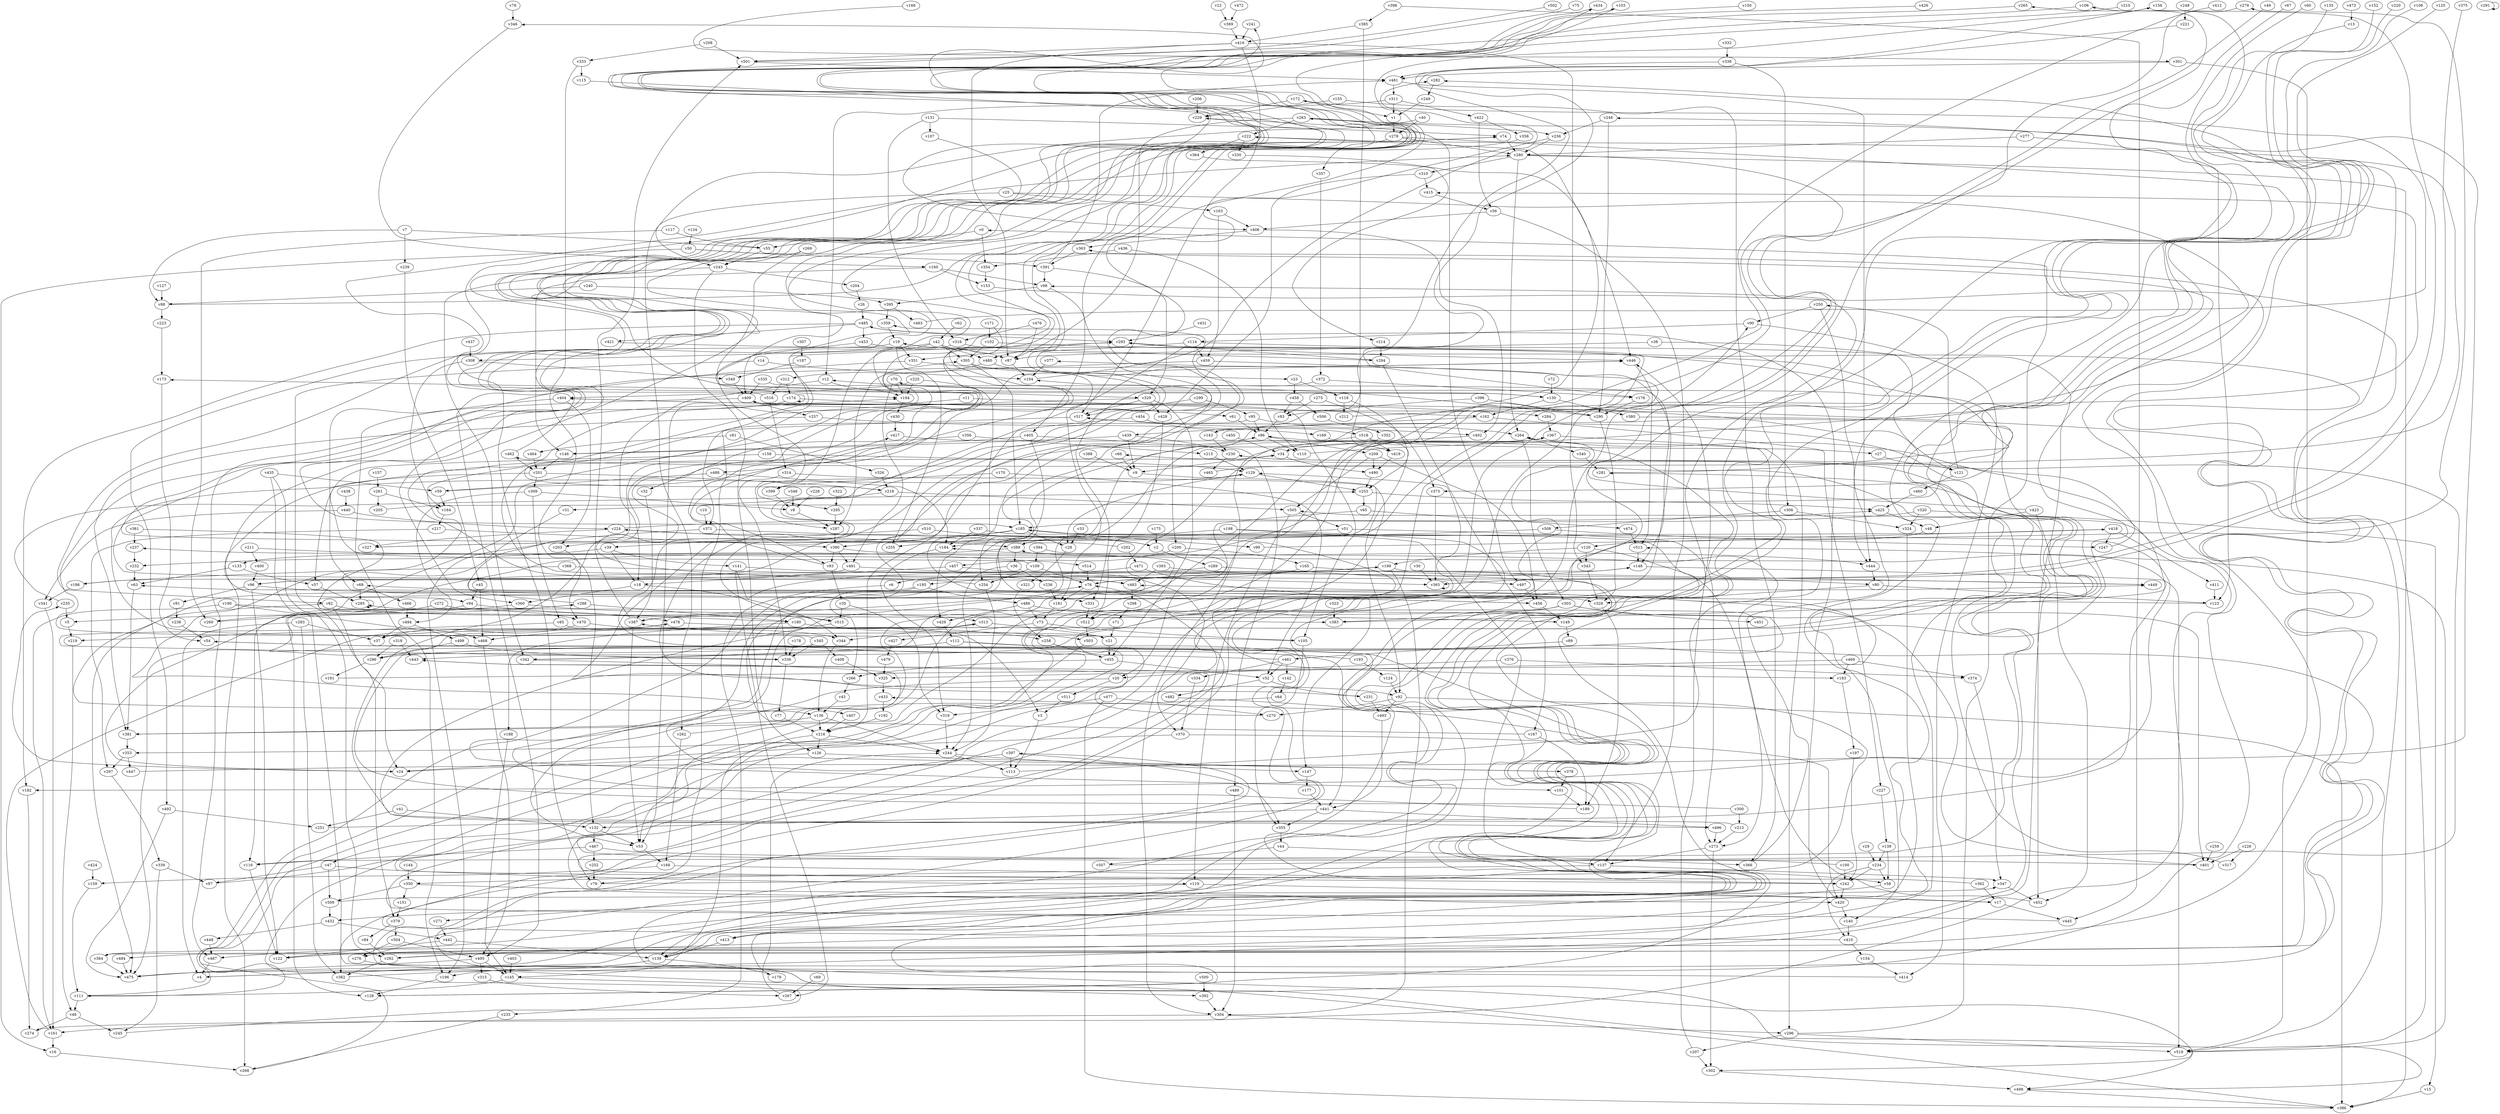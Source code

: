 // Benchmark game 779 - 520 vertices
// time_bound: 215
// targets: v69
digraph G {
    v0 [name="v0", player=1];
    v1 [name="v1", player=0];
    v2 [name="v2", player=1];
    v3 [name="v3", player=1];
    v4 [name="v4", player=1];
    v5 [name="v5", player=0];
    v6 [name="v6", player=0];
    v7 [name="v7", player=0];
    v8 [name="v8", player=1];
    v9 [name="v9", player=1];
    v10 [name="v10", player=1];
    v11 [name="v11", player=1];
    v12 [name="v12", player=0];
    v13 [name="v13", player=0];
    v14 [name="v14", player=0];
    v15 [name="v15", player=1];
    v16 [name="v16", player=1];
    v17 [name="v17", player=0];
    v18 [name="v18", player=1];
    v19 [name="v19", player=0];
    v20 [name="v20", player=0];
    v21 [name="v21", player=0];
    v22 [name="v22", player=0];
    v23 [name="v23", player=0];
    v24 [name="v24", player=1];
    v25 [name="v25", player=0];
    v26 [name="v26", player=0];
    v27 [name="v27", player=0];
    v28 [name="v28", player=0];
    v29 [name="v29", player=1];
    v30 [name="v30", player=0];
    v31 [name="v31", player=1];
    v32 [name="v32", player=0];
    v33 [name="v33", player=0];
    v34 [name="v34", player=0];
    v35 [name="v35", player=1];
    v36 [name="v36", player=1];
    v37 [name="v37", player=0];
    v38 [name="v38", player=0];
    v39 [name="v39", player=0];
    v40 [name="v40", player=0];
    v41 [name="v41", player=1];
    v42 [name="v42", player=1];
    v43 [name="v43", player=1];
    v44 [name="v44", player=0];
    v45 [name="v45", player=0];
    v46 [name="v46", player=1];
    v47 [name="v47", player=1];
    v48 [name="v48", player=0];
    v49 [name="v49", player=1];
    v50 [name="v50", player=1];
    v51 [name="v51", player=1];
    v52 [name="v52", player=1];
    v53 [name="v53", player=1];
    v54 [name="v54", player=0];
    v55 [name="v55", player=1];
    v56 [name="v56", player=0];
    v57 [name="v57", player=1];
    v58 [name="v58", player=1];
    v59 [name="v59", player=0];
    v60 [name="v60", player=1];
    v61 [name="v61", player=1];
    v62 [name="v62", player=0];
    v63 [name="v63", player=0];
    v64 [name="v64", player=0];
    v65 [name="v65", player=0];
    v66 [name="v66", player=0];
    v67 [name="v67", player=0];
    v68 [name="v68", player=0];
    v69 [name="v69", player=0, target=1];
    v70 [name="v70", player=1];
    v71 [name="v71", player=0];
    v72 [name="v72", player=1];
    v73 [name="v73", player=1];
    v74 [name="v74", player=1];
    v75 [name="v75", player=0];
    v76 [name="v76", player=1];
    v77 [name="v77", player=0];
    v78 [name="v78", player=1];
    v79 [name="v79", player=1];
    v80 [name="v80", player=1];
    v81 [name="v81", player=1];
    v82 [name="v82", player=0];
    v83 [name="v83", player=1];
    v84 [name="v84", player=0];
    v85 [name="v85", player=1];
    v86 [name="v86", player=1];
    v87 [name="v87", player=0];
    v88 [name="v88", player=0];
    v89 [name="v89", player=1];
    v90 [name="v90", player=1];
    v91 [name="v91", player=0];
    v92 [name="v92", player=0];
    v93 [name="v93", player=0];
    v94 [name="v94", player=1];
    v95 [name="v95", player=1];
    v96 [name="v96", player=0];
    v97 [name="v97", player=0];
    v98 [name="v98", player=0];
    v99 [name="v99", player=0];
    v100 [name="v100", player=0];
    v101 [name="v101", player=1];
    v102 [name="v102", player=1];
    v103 [name="v103", player=1];
    v104 [name="v104", player=1];
    v105 [name="v105", player=0];
    v106 [name="v106", player=1];
    v107 [name="v107", player=1];
    v108 [name="v108", player=0];
    v109 [name="v109", player=0];
    v110 [name="v110", player=1];
    v111 [name="v111", player=1];
    v112 [name="v112", player=0];
    v113 [name="v113", player=0];
    v114 [name="v114", player=0];
    v115 [name="v115", player=0];
    v116 [name="v116", player=0];
    v117 [name="v117", player=1];
    v118 [name="v118", player=1];
    v119 [name="v119", player=0];
    v120 [name="v120", player=0];
    v121 [name="v121", player=0];
    v122 [name="v122", player=0];
    v123 [name="v123", player=0];
    v124 [name="v124", player=1];
    v125 [name="v125", player=0];
    v126 [name="v126", player=1];
    v127 [name="v127", player=0];
    v128 [name="v128", player=0];
    v129 [name="v129", player=1];
    v130 [name="v130", player=0];
    v131 [name="v131", player=0];
    v132 [name="v132", player=1];
    v133 [name="v133", player=0];
    v134 [name="v134", player=1];
    v135 [name="v135", player=0];
    v136 [name="v136", player=1];
    v137 [name="v137", player=1];
    v138 [name="v138", player=0];
    v139 [name="v139", player=0];
    v140 [name="v140", player=0];
    v141 [name="v141", player=0];
    v142 [name="v142", player=0];
    v143 [name="v143", player=0];
    v144 [name="v144", player=0];
    v145 [name="v145", player=1];
    v146 [name="v146", player=1];
    v147 [name="v147", player=1];
    v148 [name="v148", player=0];
    v149 [name="v149", player=0];
    v150 [name="v150", player=0];
    v151 [name="v151", player=0];
    v152 [name="v152", player=1];
    v153 [name="v153", player=1];
    v154 [name="v154", player=1];
    v155 [name="v155", player=0];
    v156 [name="v156", player=0];
    v157 [name="v157", player=0];
    v158 [name="v158", player=1];
    v159 [name="v159", player=1];
    v160 [name="v160", player=1];
    v161 [name="v161", player=0];
    v162 [name="v162", player=1];
    v163 [name="v163", player=1];
    v164 [name="v164", player=0];
    v165 [name="v165", player=0];
    v166 [name="v166", player=1];
    v167 [name="v167", player=0];
    v168 [name="v168", player=0];
    v169 [name="v169", player=1];
    v170 [name="v170", player=1];
    v171 [name="v171", player=1];
    v172 [name="v172", player=0];
    v173 [name="v173", player=0];
    v174 [name="v174", player=0];
    v175 [name="v175", player=1];
    v176 [name="v176", player=0];
    v177 [name="v177", player=1];
    v178 [name="v178", player=0];
    v179 [name="v179", player=1];
    v180 [name="v180", player=1];
    v181 [name="v181", player=0];
    v182 [name="v182", player=1];
    v183 [name="v183", player=1];
    v184 [name="v184", player=1];
    v185 [name="v185", player=0];
    v186 [name="v186", player=0];
    v187 [name="v187", player=1];
    v188 [name="v188", player=1];
    v189 [name="v189", player=1];
    v190 [name="v190", player=1];
    v191 [name="v191", player=0];
    v192 [name="v192", player=1];
    v193 [name="v193", player=1];
    v194 [name="v194", player=0];
    v195 [name="v195", player=0];
    v196 [name="v196", player=0];
    v197 [name="v197", player=0];
    v198 [name="v198", player=0];
    v199 [name="v199", player=1];
    v200 [name="v200", player=1];
    v201 [name="v201", player=1];
    v202 [name="v202", player=0];
    v203 [name="v203", player=1];
    v204 [name="v204", player=0];
    v205 [name="v205", player=0];
    v206 [name="v206", player=1];
    v207 [name="v207", player=0];
    v208 [name="v208", player=1];
    v209 [name="v209", player=1];
    v210 [name="v210", player=1];
    v211 [name="v211", player=1];
    v212 [name="v212", player=1];
    v213 [name="v213", player=0];
    v214 [name="v214", player=0];
    v215 [name="v215", player=1];
    v216 [name="v216", player=0];
    v217 [name="v217", player=0];
    v218 [name="v218", player=0];
    v219 [name="v219", player=1];
    v220 [name="v220", player=0];
    v221 [name="v221", player=0];
    v222 [name="v222", player=1];
    v223 [name="v223", player=0];
    v224 [name="v224", player=1];
    v225 [name="v225", player=0];
    v226 [name="v226", player=1];
    v227 [name="v227", player=1];
    v228 [name="v228", player=1];
    v229 [name="v229", player=1];
    v230 [name="v230", player=0];
    v231 [name="v231", player=0];
    v232 [name="v232", player=0];
    v233 [name="v233", player=0];
    v234 [name="v234", player=1];
    v235 [name="v235", player=1];
    v236 [name="v236", player=0];
    v237 [name="v237", player=0];
    v238 [name="v238", player=1];
    v239 [name="v239", player=1];
    v240 [name="v240", player=1];
    v241 [name="v241", player=1];
    v242 [name="v242", player=0];
    v243 [name="v243", player=1];
    v244 [name="v244", player=0];
    v245 [name="v245", player=0];
    v246 [name="v246", player=1];
    v247 [name="v247", player=1];
    v248 [name="v248", player=1];
    v249 [name="v249", player=0];
    v250 [name="v250", player=1];
    v251 [name="v251", player=0];
    v252 [name="v252", player=0];
    v253 [name="v253", player=1];
    v254 [name="v254", player=0];
    v255 [name="v255", player=1];
    v256 [name="v256", player=0];
    v257 [name="v257", player=1];
    v258 [name="v258", player=0];
    v259 [name="v259", player=1];
    v260 [name="v260", player=1];
    v261 [name="v261", player=1];
    v262 [name="v262", player=1];
    v263 [name="v263", player=0];
    v264 [name="v264", player=1];
    v265 [name="v265", player=1];
    v266 [name="v266", player=0];
    v267 [name="v267", player=1];
    v268 [name="v268", player=1];
    v269 [name="v269", player=0];
    v270 [name="v270", player=1];
    v271 [name="v271", player=0];
    v272 [name="v272", player=0];
    v273 [name="v273", player=1];
    v274 [name="v274", player=0];
    v275 [name="v275", player=1];
    v276 [name="v276", player=0];
    v277 [name="v277", player=0];
    v278 [name="v278", player=0];
    v279 [name="v279", player=0];
    v280 [name="v280", player=1];
    v281 [name="v281", player=0];
    v282 [name="v282", player=1];
    v283 [name="v283", player=0];
    v284 [name="v284", player=0];
    v285 [name="v285", player=1];
    v286 [name="v286", player=1];
    v287 [name="v287", player=1];
    v288 [name="v288", player=0];
    v289 [name="v289", player=1];
    v290 [name="v290", player=1];
    v291 [name="v291", player=0];
    v292 [name="v292", player=0];
    v293 [name="v293", player=0];
    v294 [name="v294", player=0];
    v295 [name="v295", player=1];
    v296 [name="v296", player=0];
    v297 [name="v297", player=0];
    v298 [name="v298", player=1];
    v299 [name="v299", player=0];
    v300 [name="v300", player=0];
    v301 [name="v301", player=0];
    v302 [name="v302", player=1];
    v303 [name="v303", player=0];
    v304 [name="v304", player=0];
    v305 [name="v305", player=1];
    v306 [name="v306", player=0];
    v307 [name="v307", player=1];
    v308 [name="v308", player=1];
    v309 [name="v309", player=0];
    v310 [name="v310", player=0];
    v311 [name="v311", player=0];
    v312 [name="v312", player=0];
    v313 [name="v313", player=1];
    v314 [name="v314", player=0];
    v315 [name="v315", player=0];
    v316 [name="v316", player=1];
    v317 [name="v317", player=0];
    v318 [name="v318", player=1];
    v319 [name="v319", player=0];
    v320 [name="v320", player=1];
    v321 [name="v321", player=1];
    v322 [name="v322", player=1];
    v323 [name="v323", player=0];
    v324 [name="v324", player=0];
    v325 [name="v325", player=1];
    v326 [name="v326", player=0];
    v327 [name="v327", player=0];
    v328 [name="v328", player=0];
    v329 [name="v329", player=1];
    v330 [name="v330", player=0];
    v331 [name="v331", player=0];
    v332 [name="v332", player=0];
    v333 [name="v333", player=0];
    v334 [name="v334", player=1];
    v335 [name="v335", player=1];
    v336 [name="v336", player=0];
    v337 [name="v337", player=0];
    v338 [name="v338", player=1];
    v339 [name="v339", player=1];
    v340 [name="v340", player=0];
    v341 [name="v341", player=0];
    v342 [name="v342", player=1];
    v343 [name="v343", player=1];
    v344 [name="v344", player=0];
    v345 [name="v345", player=1];
    v346 [name="v346", player=1];
    v347 [name="v347", player=1];
    v348 [name="v348", player=1];
    v349 [name="v349", player=0];
    v350 [name="v350", player=0];
    v351 [name="v351", player=1];
    v352 [name="v352", player=0];
    v353 [name="v353", player=1];
    v354 [name="v354", player=1];
    v355 [name="v355", player=0];
    v356 [name="v356", player=1];
    v357 [name="v357", player=0];
    v358 [name="v358", player=0];
    v359 [name="v359", player=1];
    v360 [name="v360", player=1];
    v361 [name="v361", player=1];
    v362 [name="v362", player=1];
    v363 [name="v363", player=1];
    v364 [name="v364", player=1];
    v365 [name="v365", player=0];
    v366 [name="v366", player=0];
    v367 [name="v367", player=0];
    v368 [name="v368", player=1];
    v369 [name="v369", player=0];
    v370 [name="v370", player=1];
    v371 [name="v371", player=1];
    v372 [name="v372", player=1];
    v373 [name="v373", player=1];
    v374 [name="v374", player=1];
    v375 [name="v375", player=0];
    v376 [name="v376", player=0];
    v377 [name="v377", player=0];
    v378 [name="v378", player=0];
    v379 [name="v379", player=0];
    v380 [name="v380", player=0];
    v381 [name="v381", player=0];
    v382 [name="v382", player=0];
    v383 [name="v383", player=0];
    v384 [name="v384", player=0];
    v385 [name="v385", player=1];
    v386 [name="v386", player=0];
    v387 [name="v387", player=0];
    v388 [name="v388", player=1];
    v389 [name="v389", player=0];
    v390 [name="v390", player=1];
    v391 [name="v391", player=0];
    v392 [name="v392", player=1];
    v393 [name="v393", player=1];
    v394 [name="v394", player=1];
    v395 [name="v395", player=1];
    v396 [name="v396", player=1];
    v397 [name="v397", player=0];
    v398 [name="v398", player=0];
    v399 [name="v399", player=1];
    v400 [name="v400", player=0];
    v401 [name="v401", player=1];
    v402 [name="v402", player=1];
    v403 [name="v403", player=1];
    v404 [name="v404", player=1];
    v405 [name="v405", player=0];
    v406 [name="v406", player=0];
    v407 [name="v407", player=0];
    v408 [name="v408", player=1];
    v409 [name="v409", player=0];
    v410 [name="v410", player=1];
    v411 [name="v411", player=1];
    v412 [name="v412", player=1];
    v413 [name="v413", player=1];
    v414 [name="v414", player=1];
    v415 [name="v415", player=1];
    v416 [name="v416", player=1];
    v417 [name="v417", player=1];
    v418 [name="v418", player=0];
    v419 [name="v419", player=1];
    v420 [name="v420", player=0];
    v421 [name="v421", player=0];
    v422 [name="v422", player=0];
    v423 [name="v423", player=0];
    v424 [name="v424", player=0];
    v425 [name="v425", player=0];
    v426 [name="v426", player=1];
    v427 [name="v427", player=1];
    v428 [name="v428", player=0];
    v429 [name="v429", player=1];
    v430 [name="v430", player=0];
    v431 [name="v431", player=0];
    v432 [name="v432", player=0];
    v433 [name="v433", player=0];
    v434 [name="v434", player=0];
    v435 [name="v435", player=0];
    v436 [name="v436", player=1];
    v437 [name="v437", player=0];
    v438 [name="v438", player=1];
    v439 [name="v439", player=1];
    v440 [name="v440", player=0];
    v441 [name="v441", player=0];
    v442 [name="v442", player=1];
    v443 [name="v443", player=1];
    v444 [name="v444", player=0];
    v445 [name="v445", player=1];
    v446 [name="v446", player=0];
    v447 [name="v447", player=1];
    v448 [name="v448", player=1];
    v449 [name="v449", player=0];
    v450 [name="v450", player=1];
    v451 [name="v451", player=0];
    v452 [name="v452", player=1];
    v453 [name="v453", player=0];
    v454 [name="v454", player=0];
    v455 [name="v455", player=0];
    v456 [name="v456", player=0];
    v457 [name="v457", player=0];
    v458 [name="v458", player=1];
    v459 [name="v459", player=0];
    v460 [name="v460", player=0];
    v461 [name="v461", player=1];
    v462 [name="v462", player=1];
    v463 [name="v463", player=0];
    v464 [name="v464", player=0];
    v465 [name="v465", player=1];
    v466 [name="v466", player=1];
    v467 [name="v467", player=1];
    v468 [name="v468", player=1];
    v469 [name="v469", player=0];
    v470 [name="v470", player=0];
    v471 [name="v471", player=0];
    v472 [name="v472", player=0];
    v473 [name="v473", player=1];
    v474 [name="v474", player=1];
    v475 [name="v475", player=0];
    v476 [name="v476", player=0];
    v477 [name="v477", player=1];
    v478 [name="v478", player=1];
    v479 [name="v479", player=0];
    v480 [name="v480", player=1];
    v481 [name="v481", player=1];
    v482 [name="v482", player=1];
    v483 [name="v483", player=1];
    v484 [name="v484", player=0];
    v485 [name="v485", player=0];
    v486 [name="v486", player=0];
    v487 [name="v487", player=0];
    v488 [name="v488", player=1];
    v489 [name="v489", player=1];
    v490 [name="v490", player=1];
    v491 [name="v491", player=0];
    v492 [name="v492", player=1];
    v493 [name="v493", player=1];
    v494 [name="v494", player=1];
    v495 [name="v495", player=1];
    v496 [name="v496", player=1];
    v497 [name="v497", player=1];
    v498 [name="v498", player=1];
    v499 [name="v499", player=0];
    v500 [name="v500", player=0];
    v501 [name="v501", player=0];
    v502 [name="v502", player=1];
    v503 [name="v503", player=1];
    v504 [name="v504", player=0];
    v505 [name="v505", player=0];
    v506 [name="v506", player=0];
    v507 [name="v507", player=0];
    v508 [name="v508", player=0];
    v509 [name="v509", player=1];
    v510 [name="v510", player=1];
    v511 [name="v511", player=0];
    v512 [name="v512", player=1];
    v513 [name="v513", player=1];
    v514 [name="v514", player=0];
    v515 [name="v515", player=0];
    v516 [name="v516", player=0];
    v517 [name="v517", player=1];
    v518 [name="v518", player=1];
    v519 [name="v519", player=1];

    v0 -> v55;
    v1 -> v278;
    v2 -> v289;
    v3 -> v113;
    v4 -> v185 [constraint="t >= 3"];
    v5 -> v219;
    v6 -> v199 [constraint="t >= 1"];
    v7 -> v55;
    v8 -> v287;
    v9 -> v327 [constraint="t >= 4"];
    v10 -> v371;
    v11 -> v162;
    v12 -> v18;
    v13 -> v292 [constraint="t mod 2 == 0"];
    v14 -> v24;
    v15 -> v386;
    v16 -> v268;
    v17 -> v445;
    v18 -> v360;
    v19 -> v351;
    v20 -> v53 [constraint="t < 11"];
    v21 -> v129 [constraint="t mod 4 == 3"];
    v22 -> v369;
    v23 -> v118;
    v24 -> v235 [constraint="t < 10"];
    v25 -> v143 [constraint="t < 10"];
    v26 -> v485;
    v27 -> v121;
    v28 -> v321;
    v29 -> v234;
    v30 -> v365;
    v31 -> v456 [constraint="t mod 5 == 3"];
    v32 -> v387;
    v33 -> v28;
    v34 -> v490;
    v35 -> v515;
    v36 -> v244;
    v37 -> v404 [constraint="t < 7"];
    v38 -> v452;
    v39 -> v232;
    v40 -> v243 [constraint="t mod 5 == 1"];
    v41 -> v132;
    v42 -> v492;
    v43 -> v136;
    v44 -> v366;
    v45 -> v94;
    v46 -> v245;
    v47 -> v97;
    v48 -> v498 [constraint="t >= 5"];
    v49 -> v420 [constraint="t >= 4"];
    v50 -> v475 [constraint="t < 10"];
    v51 -> v255;
    v52 -> v231;
    v53 -> v168;
    v54 -> v58 [constraint="t < 15"];
    v55 -> v243;
    v56 -> v137;
    v57 -> v285;
    v58 -> v4 [constraint="t >= 4"];
    v59 -> v417 [constraint="t < 11"];
    v60 -> v487 [constraint="t < 7"];
    v61 -> v86;
    v62 -> v42;
    v63 -> v381;
    v64 -> v101 [constraint="t < 12"];
    v65 -> v474;
    v66 -> v9;
    v67 -> v276 [constraint="t < 7"];
    v68 -> v285;
    v69 -> v267;
    v70 -> v491;
    v71 -> v21;
    v72 -> v130;
    v73 -> v105;
    v74 -> v329 [constraint="t mod 2 == 0"];
    v75 -> v82 [constraint="t mod 2 == 1"];
    v76 -> v181;
    v77 -> v216;
    v78 -> v346;
    v79 -> v433 [constraint="t < 12"];
    v80 -> v328;
    v81 -> v326;
    v82 -> v379;
    v83 -> v86;
    v84 -> v292;
    v85 -> v219;
    v86 -> v110;
    v87 -> v104;
    v88 -> v346 [constraint="t mod 2 == 1"];
    v89 -> v461 [constraint="t mod 2 == 0"];
    v90 -> v414;
    v91 -> v238;
    v92 -> v493;
    v93 -> v229 [constraint="t mod 3 == 0"];
    v94 -> v478;
    v95 -> v264;
    v96 -> v122;
    v97 -> v224 [constraint="t >= 1"];
    v98 -> v405;
    v99 -> v279 [constraint="t >= 1"];
    v100 -> v76 [constraint="t mod 4 == 3"];
    v101 -> v189;
    v102 -> v413 [constraint="t < 15"];
    v103 -> v218 [constraint="t mod 5 == 3"];
    v104 -> v282 [constraint="t mod 5 == 2"];
    v105 -> v387 [constraint="t >= 1"];
    v106 -> v488 [constraint="t >= 3"];
    v107 -> v130 [constraint="t >= 3"];
    v108 -> v384 [constraint="t >= 1"];
    v109 -> v194 [constraint="t >= 4"];
    v110 -> v246 [constraint="t mod 3 == 2"];
    v111 -> v367 [constraint="t < 5"];
    v112 -> v484 [constraint="t >= 1"];
    v113 -> v86 [constraint="t >= 4"];
    v114 -> v459;
    v115 -> v194 [constraint="t >= 5"];
    v116 -> v122;
    v117 -> v260;
    v118 -> v253;
    v119 -> v271;
    v120 -> v199;
    v121 -> v250;
    v122 -> v281 [constraint="t mod 2 == 1"];
    v123 -> v359 [constraint="t < 15"];
    v124 -> v92;
    v125 -> v519 [constraint="t mod 5 == 1"];
    v126 -> v24;
    v127 -> v88;
    v128 -> v63 [constraint="t mod 2 == 0"];
    v129 -> v28;
    v130 -> v380;
    v131 -> v74;
    v132 -> v467;
    v133 -> v57;
    v134 -> v50;
    v135 -> v139 [constraint="t mod 5 == 3"];
    v136 -> v216;
    v137 -> v350;
    v138 -> v58;
    v139 -> v179;
    v140 -> v410;
    v141 -> v139 [constraint="t < 13"];
    v142 -> v64;
    v143 -> v230;
    v144 -> v350;
    v145 -> v111;
    v146 -> v201;
    v147 -> v177;
    v148 -> v76;
    v149 -> v449 [constraint="t >= 4"];
    v150 -> v483 [constraint="t < 7"];
    v151 -> v379;
    v152 -> v37 [constraint="t < 10"];
    v153 -> v519 [constraint="t >= 4"];
    v154 -> v414;
    v155 -> v229;
    v156 -> v176 [constraint="t < 6"];
    v157 -> v261;
    v158 -> v129;
    v159 -> v111;
    v160 -> v153;
    v161 -> v478 [constraint="t mod 5 == 4"];
    v162 -> v227;
    v163 -> v406;
    v164 -> v217;
    v165 -> v6;
    v166 -> v301 [constraint="t >= 1"];
    v167 -> v76 [constraint="t < 15"];
    v168 -> v242;
    v169 -> v419;
    v170 -> v52;
    v171 -> v93 [constraint="t mod 4 == 1"];
    v172 -> v229;
    v173 -> v54;
    v174 -> v61;
    v175 -> v2;
    v176 -> v290;
    v177 -> v441;
    v178 -> v336;
    v179 -> v54 [constraint="t >= 4"];
    v180 -> v503;
    v181 -> v73;
    v182 -> v274;
    v183 -> v197;
    v184 -> v319;
    v185 -> v28;
    v186 -> v341;
    v187 -> v349;
    v188 -> v145;
    v189 -> v418 [constraint="t < 12"];
    v190 -> v468 [constraint="t >= 3"];
    v191 -> v68 [constraint="t >= 2"];
    v192 -> v216;
    v193 -> v241 [constraint="t < 14"];
    v194 -> v430;
    v195 -> v136 [constraint="t >= 3"];
    v196 -> v128;
    v197 -> v242;
    v198 -> v183 [constraint="t >= 5"];
    v199 -> v304;
    v200 -> v457;
    v201 -> v309;
    v202 -> v103 [constraint="t mod 4 == 0"];
    v203 -> v470;
    v204 -> v26;
    v205 -> v363 [constraint="t < 9"];
    v206 -> v229;
    v207 -> v446;
    v208 -> v501;
    v209 -> v490;
    v210 -> v92 [constraint="t >= 3"];
    v211 -> v514 [constraint="t mod 4 == 0"];
    v212 -> v415 [constraint="t mod 5 == 2"];
    v213 -> v446 [constraint="t < 15"];
    v214 -> v294;
    v215 -> v129;
    v216 -> v126;
    v217 -> v297;
    v218 -> v31;
    v219 -> v46;
    v220 -> v286 [constraint="t mod 2 == 1"];
    v221 -> v328 [constraint="t mod 2 == 0"];
    v222 -> v364;
    v223 -> v173;
    v224 -> v425 [constraint="t >= 1"];
    v225 -> v404;
    v226 -> v401;
    v227 -> v138;
    v228 -> v8;
    v229 -> v407 [constraint="t < 10"];
    v230 -> v116 [constraint="t >= 2"];
    v231 -> v156 [constraint="t >= 5"];
    v232 -> v63;
    v233 -> v268;
    v234 -> v242;
    v235 -> v253 [constraint="t >= 4"];
    v236 -> v293 [constraint="t mod 2 == 0"];
    v237 -> v232;
    v238 -> v54;
    v239 -> v45;
    v240 -> v395;
    v241 -> v416;
    v242 -> v420;
    v243 -> v204;
    v244 -> v147;
    v245 -> v367 [constraint="t mod 2 == 1"];
    v246 -> v256;
    v247 -> v230 [constraint="t >= 2"];
    v248 -> v221;
    v249 -> v1;
    v250 -> v444;
    v251 -> v264 [constraint="t mod 5 == 2"];
    v252 -> v79;
    v253 -> v425 [constraint="t < 7"];
    v254 -> v173 [constraint="t < 11"];
    v255 -> v86;
    v256 -> v186 [constraint="t < 12"];
    v257 -> v381;
    v258 -> v455;
    v259 -> v401;
    v260 -> v288 [constraint="t < 11"];
    v261 -> v205;
    v262 -> v184 [constraint="t mod 3 == 1"];
    v263 -> v87;
    v264 -> v340;
    v265 -> v94 [constraint="t mod 5 == 2"];
    v266 -> v43;
    v267 -> v244;
    v268 -> v104 [constraint="t >= 4"];
    v269 -> v243;
    v270 -> v443 [constraint="t mod 3 == 2"];
    v271 -> v442;
    v272 -> v180;
    v273 -> v302;
    v274 -> v505 [constraint="t >= 3"];
    v275 -> v373;
    v276 -> v498 [constraint="t mod 2 == 0"];
    v277 -> v123;
    v278 -> v128 [constraint="t mod 3 == 2"];
    v279 -> v133 [constraint="t mod 2 == 0"];
    v280 -> v443 [constraint="t mod 5 == 1"];
    v281 -> v70 [constraint="t < 5"];
    v282 -> v249;
    v283 -> v37;
    v284 -> v367;
    v285 -> v285;
    v286 -> v285 [constraint="t mod 4 == 3"];
    v287 -> v390;
    v288 -> v434 [constraint="t < 7"];
    v289 -> v267;
    v290 -> v12 [constraint="t >= 2"];
    v291 -> v291 [constraint="t >= 1"];
    v292 -> v462 [constraint="t < 12"];
    v293 -> v480;
    v294 -> v293 [constraint="t >= 2"];
    v295 -> v287;
    v296 -> v0;
    v297 -> v339;
    v298 -> v71;
    v299 -> v95;
    v300 -> v313 [constraint="t >= 3"];
    v301 -> v519;
    v302 -> v498;
    v303 -> v383;
    v304 -> v296;
    v305 -> v295 [constraint="t >= 5"];
    v306 -> v324;
    v307 -> v187;
    v308 -> v164;
    v309 -> v8;
    v310 -> v428;
    v311 -> v422;
    v312 -> v516;
    v313 -> v344;
    v314 -> v47 [constraint="t mod 5 == 2"];
    v315 -> v267;
    v316 -> v294;
    v317 -> v517 [constraint="t < 9"];
    v318 -> v443;
    v319 -> v244;
    v320 -> v15;
    v321 -> v258;
    v322 -> v295;
    v323 -> v383;
    v324 -> v140;
    v325 -> v433;
    v326 -> v218;
    v327 -> v377 [constraint="t mod 3 == 0"];
    v328 -> v189;
    v329 -> v53;
    v330 -> v387 [constraint="t mod 2 == 0"];
    v331 -> v512;
    v332 -> v338;
    v333 -> v115;
    v334 -> v370;
    v335 -> v302 [constraint="t < 8"];
    v336 -> v313 [constraint="t >= 5"];
    v337 -> v182 [constraint="t < 10"];
    v338 -> v306;
    v339 -> v245;
    v340 -> v281;
    v341 -> v161;
    v342 -> v111 [constraint="t >= 3"];
    v343 -> v328;
    v344 -> v136;
    v345 -> v446 [constraint="t mod 3 == 1"];
    v346 -> v160 [constraint="t >= 5"];
    v347 -> v452;
    v348 -> v8;
    v349 -> v409;
    v350 -> v151;
    v351 -> v23;
    v352 -> v515 [constraint="t mod 3 == 1"];
    v353 -> v297;
    v354 -> v153;
    v355 -> v44;
    v356 -> v215;
    v357 -> v372;
    v358 -> v406 [constraint="t < 10"];
    v359 -> v19;
    v360 -> v515;
    v361 -> v149 [constraint="t mod 3 == 0"];
    v362 -> v90 [constraint="t mod 3 == 0"];
    v363 -> v391;
    v364 -> v214 [constraint="t >= 1"];
    v365 -> v265 [constraint="t mod 4 == 2"];
    v366 -> v106 [constraint="t mod 5 == 0"];
    v367 -> v34;
    v368 -> v186;
    v369 -> v416;
    v370 -> v24;
    v371 -> v196;
    v372 -> v331;
    v373 -> v365;
    v374 -> v347;
    v375 -> v365 [constraint="t mod 4 == 1"];
    v376 -> v374;
    v377 -> v104;
    v378 -> v101;
    v379 -> v504;
    v380 -> v373 [constraint="t < 14"];
    v381 -> v293 [constraint="t < 7"];
    v382 -> v282 [constraint="t >= 4"];
    v383 -> v389 [constraint="t >= 1"];
    v384 -> v19 [constraint="t < 10"];
    v385 -> v92;
    v386 -> v397 [constraint="t < 5"];
    v387 -> v53;
    v388 -> v9;
    v389 -> v24 [constraint="t < 8"];
    v390 -> v444;
    v391 -> v98;
    v392 -> v304;
    v393 -> v139 [constraint="t >= 4"];
    v394 -> v96 [constraint="t mod 3 == 2"];
    v395 -> v359;
    v396 -> v290;
    v397 -> v113;
    v398 -> v385;
    v399 -> v8;
    v400 -> v96;
    v401 -> v483 [constraint="t mod 4 == 2"];
    v402 -> v378 [constraint="t < 7"];
    v403 -> v145;
    v404 -> v203;
    v405 -> v254;
    v406 -> v363;
    v407 -> v216;
    v408 -> v325;
    v409 -> v257;
    v410 -> v264 [constraint="t < 7"];
    v411 -> v123;
    v412 -> v342 [constraint="t >= 3"];
    v413 -> v139;
    v414 -> v106 [constraint="t >= 2"];
    v415 -> v56;
    v416 -> v517;
    v417 -> v432 [constraint="t < 14"];
    v418 -> v247;
    v419 -> v490;
    v420 -> v140;
    v421 -> v122 [constraint="t < 12"];
    v422 -> v358;
    v423 -> v98 [constraint="t < 9"];
    v424 -> v159;
    v425 -> v48;
    v426 -> v185 [constraint="t < 11"];
    v427 -> v479;
    v428 -> v512;
    v429 -> v112;
    v430 -> v417;
    v431 -> v293;
    v432 -> v442;
    v433 -> v192;
    v434 -> v130 [constraint="t mod 3 == 1"];
    v435 -> v382;
    v436 -> v110;
    v437 -> v308;
    v438 -> v440;
    v439 -> v9;
    v440 -> v224;
    v441 -> v132;
    v442 -> v122;
    v443 -> v242 [constraint="t < 13"];
    v444 -> v80;
    v445 -> v129 [constraint="t < 15"];
    v446 -> v513;
    v447 -> v263 [constraint="t >= 5"];
    v448 -> v487;
    v449 -> v34 [constraint="t mod 5 == 3"];
    v450 -> v34;
    v451 -> v512 [constraint="t < 13"];
    v452 -> v237 [constraint="t mod 4 == 1"];
    v453 -> v409;
    v454 -> v216;
    v455 -> v266;
    v456 -> v148 [constraint="t < 12"];
    v457 -> v370;
    v458 -> v506;
    v459 -> v148;
    v460 -> v425;
    v461 -> v305 [constraint="t >= 2"];
    v462 -> v74 [constraint="t < 13"];
    v463 -> v172 [constraint="t mod 3 == 2"];
    v464 -> v201;
    v465 -> v222 [constraint="t >= 1"];
    v466 -> v494;
    v467 -> v401;
    v468 -> v495;
    v469 -> v325;
    v470 -> v344;
    v471 -> v147;
    v472 -> v369;
    v473 -> v13;
    v474 -> v513;
    v475 -> v409 [constraint="t >= 2"];
    v476 -> v87;
    v477 -> v319;
    v478 -> v258;
    v479 -> v325;
    v480 -> v312;
    v481 -> v311;
    v482 -> v413 [constraint="t >= 1"];
    v483 -> v298;
    v484 -> v475;
    v485 -> v421;
    v486 -> v429;
    v487 -> v4;
    v488 -> v184;
    v489 -> v304;
    v490 -> v253;
    v491 -> v365;
    v492 -> v251;
    v493 -> v441;
    v494 -> v499;
    v495 -> v475;
    v496 -> v273;
    v497 -> v456;
    v498 -> v386;
    v499 -> v336;
    v500 -> v392;
    v501 -> v481;
    v502 -> v501 [constraint="t < 7"];
    v503 -> v353 [constraint="t mod 5 == 0"];
    v504 -> v495;
    v505 -> v51;
    v506 -> v352;
    v507 -> v66 [constraint="t >= 4"];
    v508 -> v247;
    v509 -> v347 [constraint="t mod 4 == 0"];
    v510 -> v2;
    v511 -> v3;
    v512 -> v503;
    v513 -> v148;
    v514 -> v76;
    v515 -> v496 [constraint="t >= 4"];
    v516 -> v280 [constraint="t < 10"];
    v517 -> v79;
    v518 -> v304;
    v519 -> v513 [constraint="t mod 2 == 1"];
    v165 -> v80;
    v236 -> v181;
    v167 -> v189;
    v491 -> v96;
    v308 -> v349;
    v174 -> v174;
    v263 -> v256;
    v290 -> v328;
    v200 -> v165;
    v21 -> v455;
    v296 -> v207;
    v272 -> v260;
    v201 -> v218;
    v361 -> v237;
    v50 -> v16;
    v195 -> v266;
    v300 -> v213;
    v39 -> v141;
    v292 -> v382;
    v310 -> v415;
    v68 -> v466;
    v350 -> v17;
    v199 -> v449;
    v70 -> v194;
    v209 -> v456;
    v225 -> v194;
    v416 -> v343;
    v395 -> v463;
    v459 -> v287;
    v320 -> v324;
    v195 -> v486;
    v7 -> v239;
    v112 -> v441;
    v102 -> v305;
    v296 -> v519;
    v96 -> v91;
    v92 -> v270;
    v478 -> v468;
    v51 -> v273;
    v243 -> v342;
    v25 -> v262;
    v294 -> v167;
    v309 -> v494;
    v390 -> v93;
    v335 -> v409;
    v311 -> v12;
    v112 -> v342;
    v74 -> v280;
    v329 -> v517;
    v111 -> v46;
    v198 -> v137;
    v454 -> v518;
    v486 -> v383;
    v162 -> v439;
    v516 -> v314;
    v114 -> v181;
    v371 -> v2;
    v393 -> v483;
    v397 -> v355;
    v0 -> v354;
    v495 -> v315;
    v12 -> v194;
    v365 -> v365;
    v160 -> v146;
    v345 -> v336;
    v256 -> v280;
    v160 -> v98;
    v391 -> v481;
    v208 -> v333;
    v306 -> v508;
    v88 -> v223;
    v209 -> v505;
    v480 -> v200;
    v226 -> v317;
    v280 -> v386;
    v20 -> v511;
    v278 -> v357;
    v457 -> v18;
    v505 -> v119;
    v180 -> v188;
    v254 -> v244;
    v129 -> v253;
    v263 -> v222;
    v410 -> v154;
    v518 -> v27;
    v59 -> v164;
    v469 -> v183;
    v35 -> v319;
    v100 -> v242;
    v273 -> v137;
    v138 -> v234;
    v469 -> v374;
    v441 -> v355;
    v423 -> v452;
    v508 -> v184;
    v45 -> v468;
    v80 -> v123;
    v289 -> v497;
    v286 -> v191;
    v456 -> v149;
    v391 -> v329;
    v50 -> v391;
    v329 -> v455;
    v509 -> v432;
    v436 -> v354;
    v190 -> v470;
    v95 -> v86;
    v250 -> v90;
    v207 -> v302;
    v145 -> v392;
    v114 -> v121;
    v396 -> v83;
    v161 -> v16;
    v470 -> v37;
    v168 -> v159;
    v96 -> v331;
    v471 -> v195;
    v121 -> v460;
    v230 -> v465;
    v495 -> v145;
    v416 -> v87;
    v119 -> v17;
    v81 -> v464;
    v458 -> v83;
    v385 -> v416;
    v224 -> v327;
    v435 -> v59;
    v163 -> v459;
    v333 -> v132;
    v372 -> v176;
    v404 -> v196;
    v389 -> v36;
    v439 -> v230;
    v120 -> v343;
    v376 -> v20;
    v329 -> v428;
    v305 -> v185;
    v211 -> v400;
    v155 -> v366;
    v25 -> v163;
    v18 -> v344;
    v280 -> v264;
    v109 -> v254;
    v504 -> v276;
    v94 -> v116;
    v174 -> v487;
    v65 -> v20;
    v39 -> v18;
    v44 -> v507;
    v246 -> v290;
    v133 -> v63;
    v117 -> v55;
    v36 -> v236;
    v338 -> v481;
    v409 -> v68;
    v11 -> v360;
    v423 -> v48;
    v416 -> v501;
    v34 -> v9;
    v420 -> v485;
    v42 -> v399;
    v303 -> v401;
    v441 -> v496;
    v132 -> v53;
    v477 -> v386;
    v190 -> v161;
    v432 -> v448;
    v394 -> v109;
    v318 -> v286;
    v185 -> v99;
    v293 -> v446;
    v304 -> v161;
    v171 -> v102;
    v422 -> v56;
    v90 -> v114;
    v47 -> v119;
    v136 -> v244;
    v6 -> v233;
    v264 -> v303;
    v404 -> v284;
    v202 -> v471;
    v486 -> v73;
    v47 -> v509;
    v299 -> v517;
    v92 -> v386;
    v440 -> v341;
    v453 -> v87;
    v485 -> v182;
    v485 -> v293;
    v381 -> v353;
    v499 -> v286;
    v98 -> v395;
    v280 -> v310;
    v130 -> v162;
    v492 -> v475;
    v269 -> v287;
    v73 -> v427;
    v14 -> v104;
    v41 -> v251;
    v19 -> v79;
    v218 -> v505;
    v316 -> v308;
    v313 -> v21;
    v137 -> v347;
    v234 -> v410;
    v283 -> v4;
    v193 -> v124;
    v38 -> v87;
    v336 -> v77;
    v23 -> v458;
    v216 -> v244;
    v356 -> v32;
    v263 -> v497;
    v224 -> v389;
    v405 -> v489;
    v320 -> v185;
    v485 -> v453;
    v439 -> v146;
    v46 -> v274;
    v231 -> v493;
    v136 -> v381;
    v288 -> v180;
    v339 -> v97;
    v235 -> v5;
    v518 -> v419;
    v405 -> v146;
    v455 -> v52;
    v303 -> v451;
    v105 -> v355;
    v126 -> v378;
    v277 -> v280;
    v406 -> v402;
    v234 -> v58;
    v418 -> v120;
    v481 -> v444;
    v244 -> v113;
    v301 -> v481;
    v370 -> v420;
    v476 -> v316;
    v275 -> v83;
    v461 -> v52;
    v185 -> v203;
    v494 -> v37;
    v82 -> v313;
    v360 -> v5;
    v198 -> v389;
    v467 -> v252;
    v345 -> v408;
    v120 -> v273;
    v353 -> v447;
    v488 -> v59;
    v114 -> v351;
    v149 -> v89;
    v172 -> v1;
    v118 -> v212;
    v86 -> v209;
    v303 -> v387;
    v368 -> v483;
    v216 -> v145;
    v398 -> v445;
    v139 -> v196;
    v311 -> v1;
    v409 -> v105;
    v283 -> v382;
    v131 -> v107;
    v362 -> v17;
    v148 -> v519;
    v185 -> v390;
    v418 -> v411;
    v40 -> v278;
    v510 -> v39;
    v262 -> v168;
    v261 -> v164;
    v253 -> v65;
    v477 -> v270;
    v213 -> v273;
    v462 -> v201;
    v82 -> v475;
    v56 -> v406;
    v95 -> v371;
    v384 -> v475;
    v379 -> v84;
    v467 -> v116;
    v345 -> v475;
    v397 -> v53;
    v517 -> v402;
    v52 -> v482;
    v442 -> v139;
    v85 -> v3;
    v225 -> v429;
    v390 -> v491;
    v199 -> v76;
    v217 -> v390;
    v158 -> v57;
    v93 -> v35;
    v337 -> v184;
    v278 -> v280;
    v42 -> v480;
    v170 -> v399;
    v19 -> v255;
    v367 -> v296;
    v312 -> v174;
    v461 -> v334;
    v309 -> v85;
    v387 -> v501;
    v435 -> v292;
    v222 -> v330;
    v240 -> v88;
    v288 -> v128;
    v109 -> v76;
    v461 -> v142;
    v351 -> v495;
    v7 -> v88;
    v42 -> v305;
    v243 -> v126;
    v257 -> v169;
    v350 -> v509;
    v222 -> v446;
    v131 -> v316;
    v201 -> v268;
    v314 -> v336;
}
